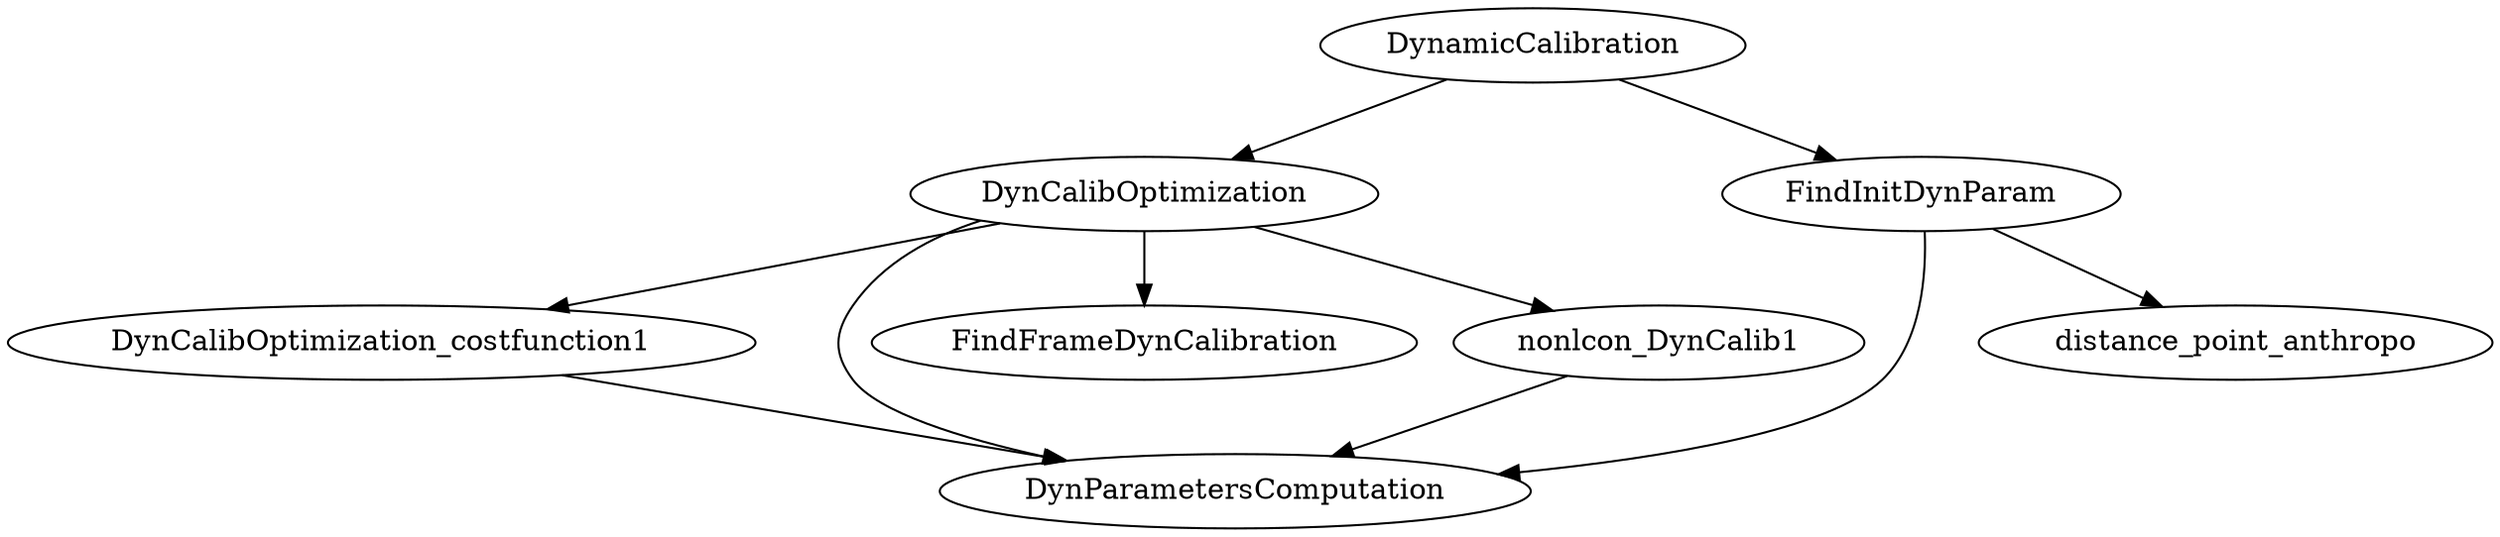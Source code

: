 /* Created by mdot for Matlab */
digraph m2html {
  DynCalibOptimization -> DynCalibOptimization_costfunction1;
  DynCalibOptimization -> DynParametersComputation;
  DynCalibOptimization -> FindFrameDynCalibration;
  DynCalibOptimization -> nonlcon_DynCalib1;
  DynCalibOptimization_costfunction1 -> DynParametersComputation;
  DynamicCalibration -> DynCalibOptimization;
  DynamicCalibration -> FindInitDynParam;
  FindInitDynParam -> DynParametersComputation;
  FindInitDynParam -> distance_point_anthropo;
  nonlcon_DynCalib1 -> DynParametersComputation;

  DynCalibOptimization [URL="DynCalibOptimization.html"];
  DynCalibOptimization_costfunction1 [URL="DynCalibOptimization_costfunction1.html"];
  DynParametersComputation [URL="DynParametersComputation.html"];
  DynamicCalibration [URL="DynamicCalibration.html"];
  FindFrameDynCalibration [URL="FindFrameDynCalibration.html"];
  FindInitDynParam [URL="FindInitDynParam.html"];
  distance_point_anthropo [URL="distance_point_anthropo.html"];
  nonlcon_DynCalib1 [URL="nonlcon_DynCalib1.html"];
}